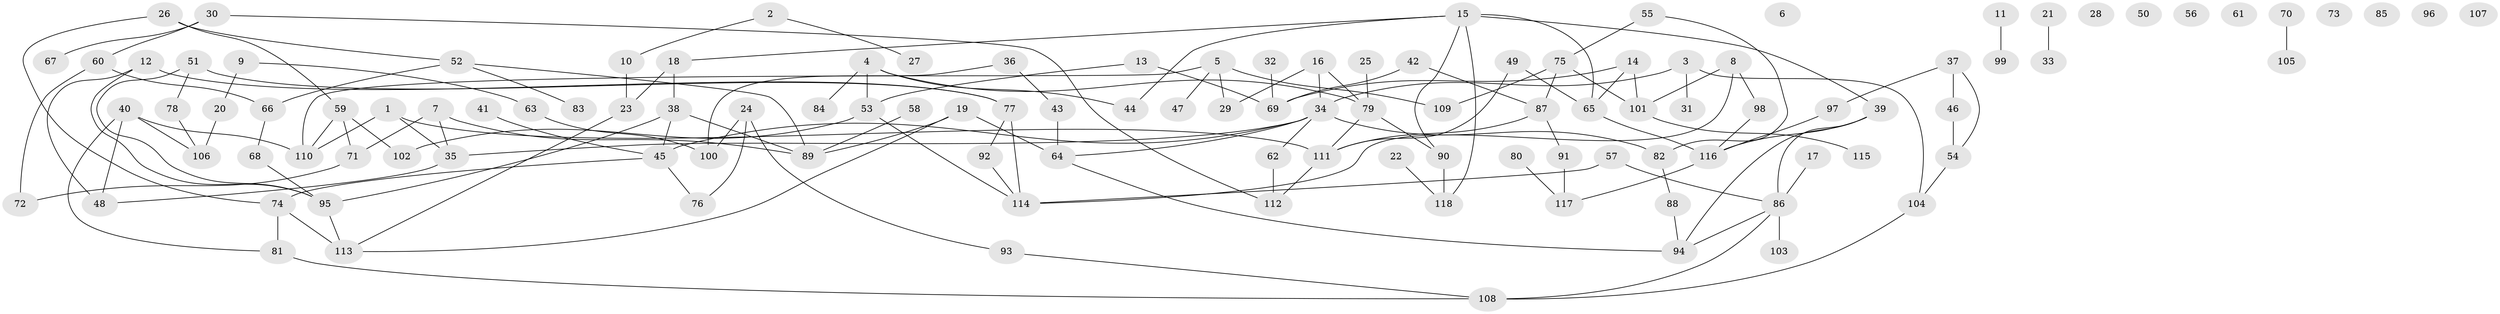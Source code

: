 // Generated by graph-tools (version 1.1) at 2025/00/03/09/25 03:00:55]
// undirected, 118 vertices, 151 edges
graph export_dot {
graph [start="1"]
  node [color=gray90,style=filled];
  1;
  2;
  3;
  4;
  5;
  6;
  7;
  8;
  9;
  10;
  11;
  12;
  13;
  14;
  15;
  16;
  17;
  18;
  19;
  20;
  21;
  22;
  23;
  24;
  25;
  26;
  27;
  28;
  29;
  30;
  31;
  32;
  33;
  34;
  35;
  36;
  37;
  38;
  39;
  40;
  41;
  42;
  43;
  44;
  45;
  46;
  47;
  48;
  49;
  50;
  51;
  52;
  53;
  54;
  55;
  56;
  57;
  58;
  59;
  60;
  61;
  62;
  63;
  64;
  65;
  66;
  67;
  68;
  69;
  70;
  71;
  72;
  73;
  74;
  75;
  76;
  77;
  78;
  79;
  80;
  81;
  82;
  83;
  84;
  85;
  86;
  87;
  88;
  89;
  90;
  91;
  92;
  93;
  94;
  95;
  96;
  97;
  98;
  99;
  100;
  101;
  102;
  103;
  104;
  105;
  106;
  107;
  108;
  109;
  110;
  111;
  112;
  113;
  114;
  115;
  116;
  117;
  118;
  1 -- 35;
  1 -- 110;
  1 -- 111;
  2 -- 10;
  2 -- 27;
  3 -- 31;
  3 -- 34;
  3 -- 104;
  4 -- 44;
  4 -- 53;
  4 -- 79;
  4 -- 84;
  5 -- 29;
  5 -- 47;
  5 -- 109;
  5 -- 110;
  7 -- 35;
  7 -- 71;
  7 -- 89;
  8 -- 98;
  8 -- 101;
  8 -- 114;
  9 -- 20;
  9 -- 63;
  10 -- 23;
  11 -- 99;
  12 -- 48;
  12 -- 77;
  12 -- 95;
  13 -- 53;
  13 -- 69;
  14 -- 65;
  14 -- 69;
  14 -- 101;
  15 -- 18;
  15 -- 39;
  15 -- 44;
  15 -- 65;
  15 -- 90;
  15 -- 118;
  16 -- 29;
  16 -- 34;
  16 -- 79;
  17 -- 86;
  18 -- 23;
  18 -- 38;
  19 -- 64;
  19 -- 89;
  19 -- 113;
  20 -- 106;
  21 -- 33;
  22 -- 118;
  23 -- 113;
  24 -- 76;
  24 -- 93;
  24 -- 100;
  25 -- 79;
  26 -- 52;
  26 -- 59;
  26 -- 74;
  30 -- 60;
  30 -- 67;
  30 -- 112;
  32 -- 69;
  34 -- 35;
  34 -- 45;
  34 -- 62;
  34 -- 64;
  34 -- 82;
  35 -- 48;
  36 -- 43;
  36 -- 100;
  37 -- 46;
  37 -- 54;
  37 -- 97;
  38 -- 45;
  38 -- 89;
  38 -- 95;
  39 -- 86;
  39 -- 94;
  39 -- 116;
  40 -- 48;
  40 -- 81;
  40 -- 106;
  40 -- 110;
  41 -- 45;
  42 -- 69;
  42 -- 87;
  43 -- 64;
  45 -- 74;
  45 -- 76;
  46 -- 54;
  49 -- 65;
  49 -- 111;
  51 -- 77;
  51 -- 78;
  51 -- 95;
  52 -- 66;
  52 -- 83;
  52 -- 89;
  53 -- 102;
  53 -- 114;
  54 -- 104;
  55 -- 75;
  55 -- 82;
  57 -- 86;
  57 -- 114;
  58 -- 89;
  59 -- 71;
  59 -- 102;
  59 -- 110;
  60 -- 66;
  60 -- 72;
  62 -- 112;
  63 -- 100;
  64 -- 94;
  65 -- 116;
  66 -- 68;
  68 -- 95;
  70 -- 105;
  71 -- 72;
  74 -- 81;
  74 -- 113;
  75 -- 87;
  75 -- 101;
  75 -- 109;
  77 -- 92;
  77 -- 114;
  78 -- 106;
  79 -- 90;
  79 -- 111;
  80 -- 117;
  81 -- 108;
  82 -- 88;
  86 -- 94;
  86 -- 103;
  86 -- 108;
  87 -- 91;
  87 -- 111;
  88 -- 94;
  90 -- 118;
  91 -- 117;
  92 -- 114;
  93 -- 108;
  95 -- 113;
  97 -- 116;
  98 -- 116;
  101 -- 115;
  104 -- 108;
  111 -- 112;
  116 -- 117;
}
